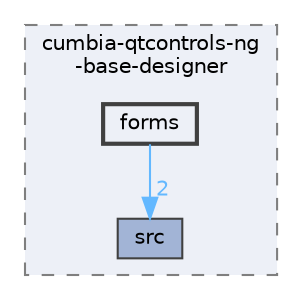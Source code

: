 digraph "forms"
{
 // LATEX_PDF_SIZE
  bgcolor="transparent";
  edge [fontname=Helvetica,fontsize=10,labelfontname=Helvetica,labelfontsize=10];
  node [fontname=Helvetica,fontsize=10,shape=box,height=0.2,width=0.4];
  compound=true
  subgraph clusterdir_38ac22567503dd7033caba499316a07d {
    graph [ bgcolor="#edf0f7", pencolor="grey50", label="cumbia-qtcontrols-ng\l-base-designer", fontname=Helvetica,fontsize=10 style="filled,dashed", URL="dir_38ac22567503dd7033caba499316a07d.html",tooltip=""]
  dir_4010771e1e90effbe7dd1206afd2f9a9 [label="src", fillcolor="#a2b4d6", color="grey25", style="filled", URL="dir_4010771e1e90effbe7dd1206afd2f9a9.html",tooltip=""];
  dir_e4c19b4a8d89467b226550348d74d03e [label="forms", fillcolor="#edf0f7", color="grey25", style="filled,bold", URL="dir_e4c19b4a8d89467b226550348d74d03e.html",tooltip=""];
  }
  dir_e4c19b4a8d89467b226550348d74d03e->dir_4010771e1e90effbe7dd1206afd2f9a9 [headlabel="2", labeldistance=1.5 headhref="dir_000010_000026.html" color="steelblue1" fontcolor="steelblue1"];
}
